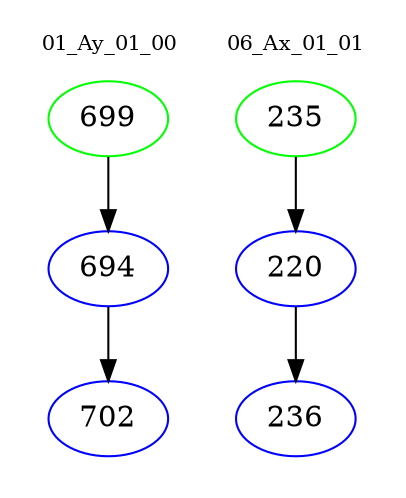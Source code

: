 digraph{
subgraph cluster_0 {
color = white
label = "01_Ay_01_00";
fontsize=10;
T0_699 [label="699", color="green"]
T0_699 -> T0_694 [color="black"]
T0_694 [label="694", color="blue"]
T0_694 -> T0_702 [color="black"]
T0_702 [label="702", color="blue"]
}
subgraph cluster_1 {
color = white
label = "06_Ax_01_01";
fontsize=10;
T1_235 [label="235", color="green"]
T1_235 -> T1_220 [color="black"]
T1_220 [label="220", color="blue"]
T1_220 -> T1_236 [color="black"]
T1_236 [label="236", color="blue"]
}
}
